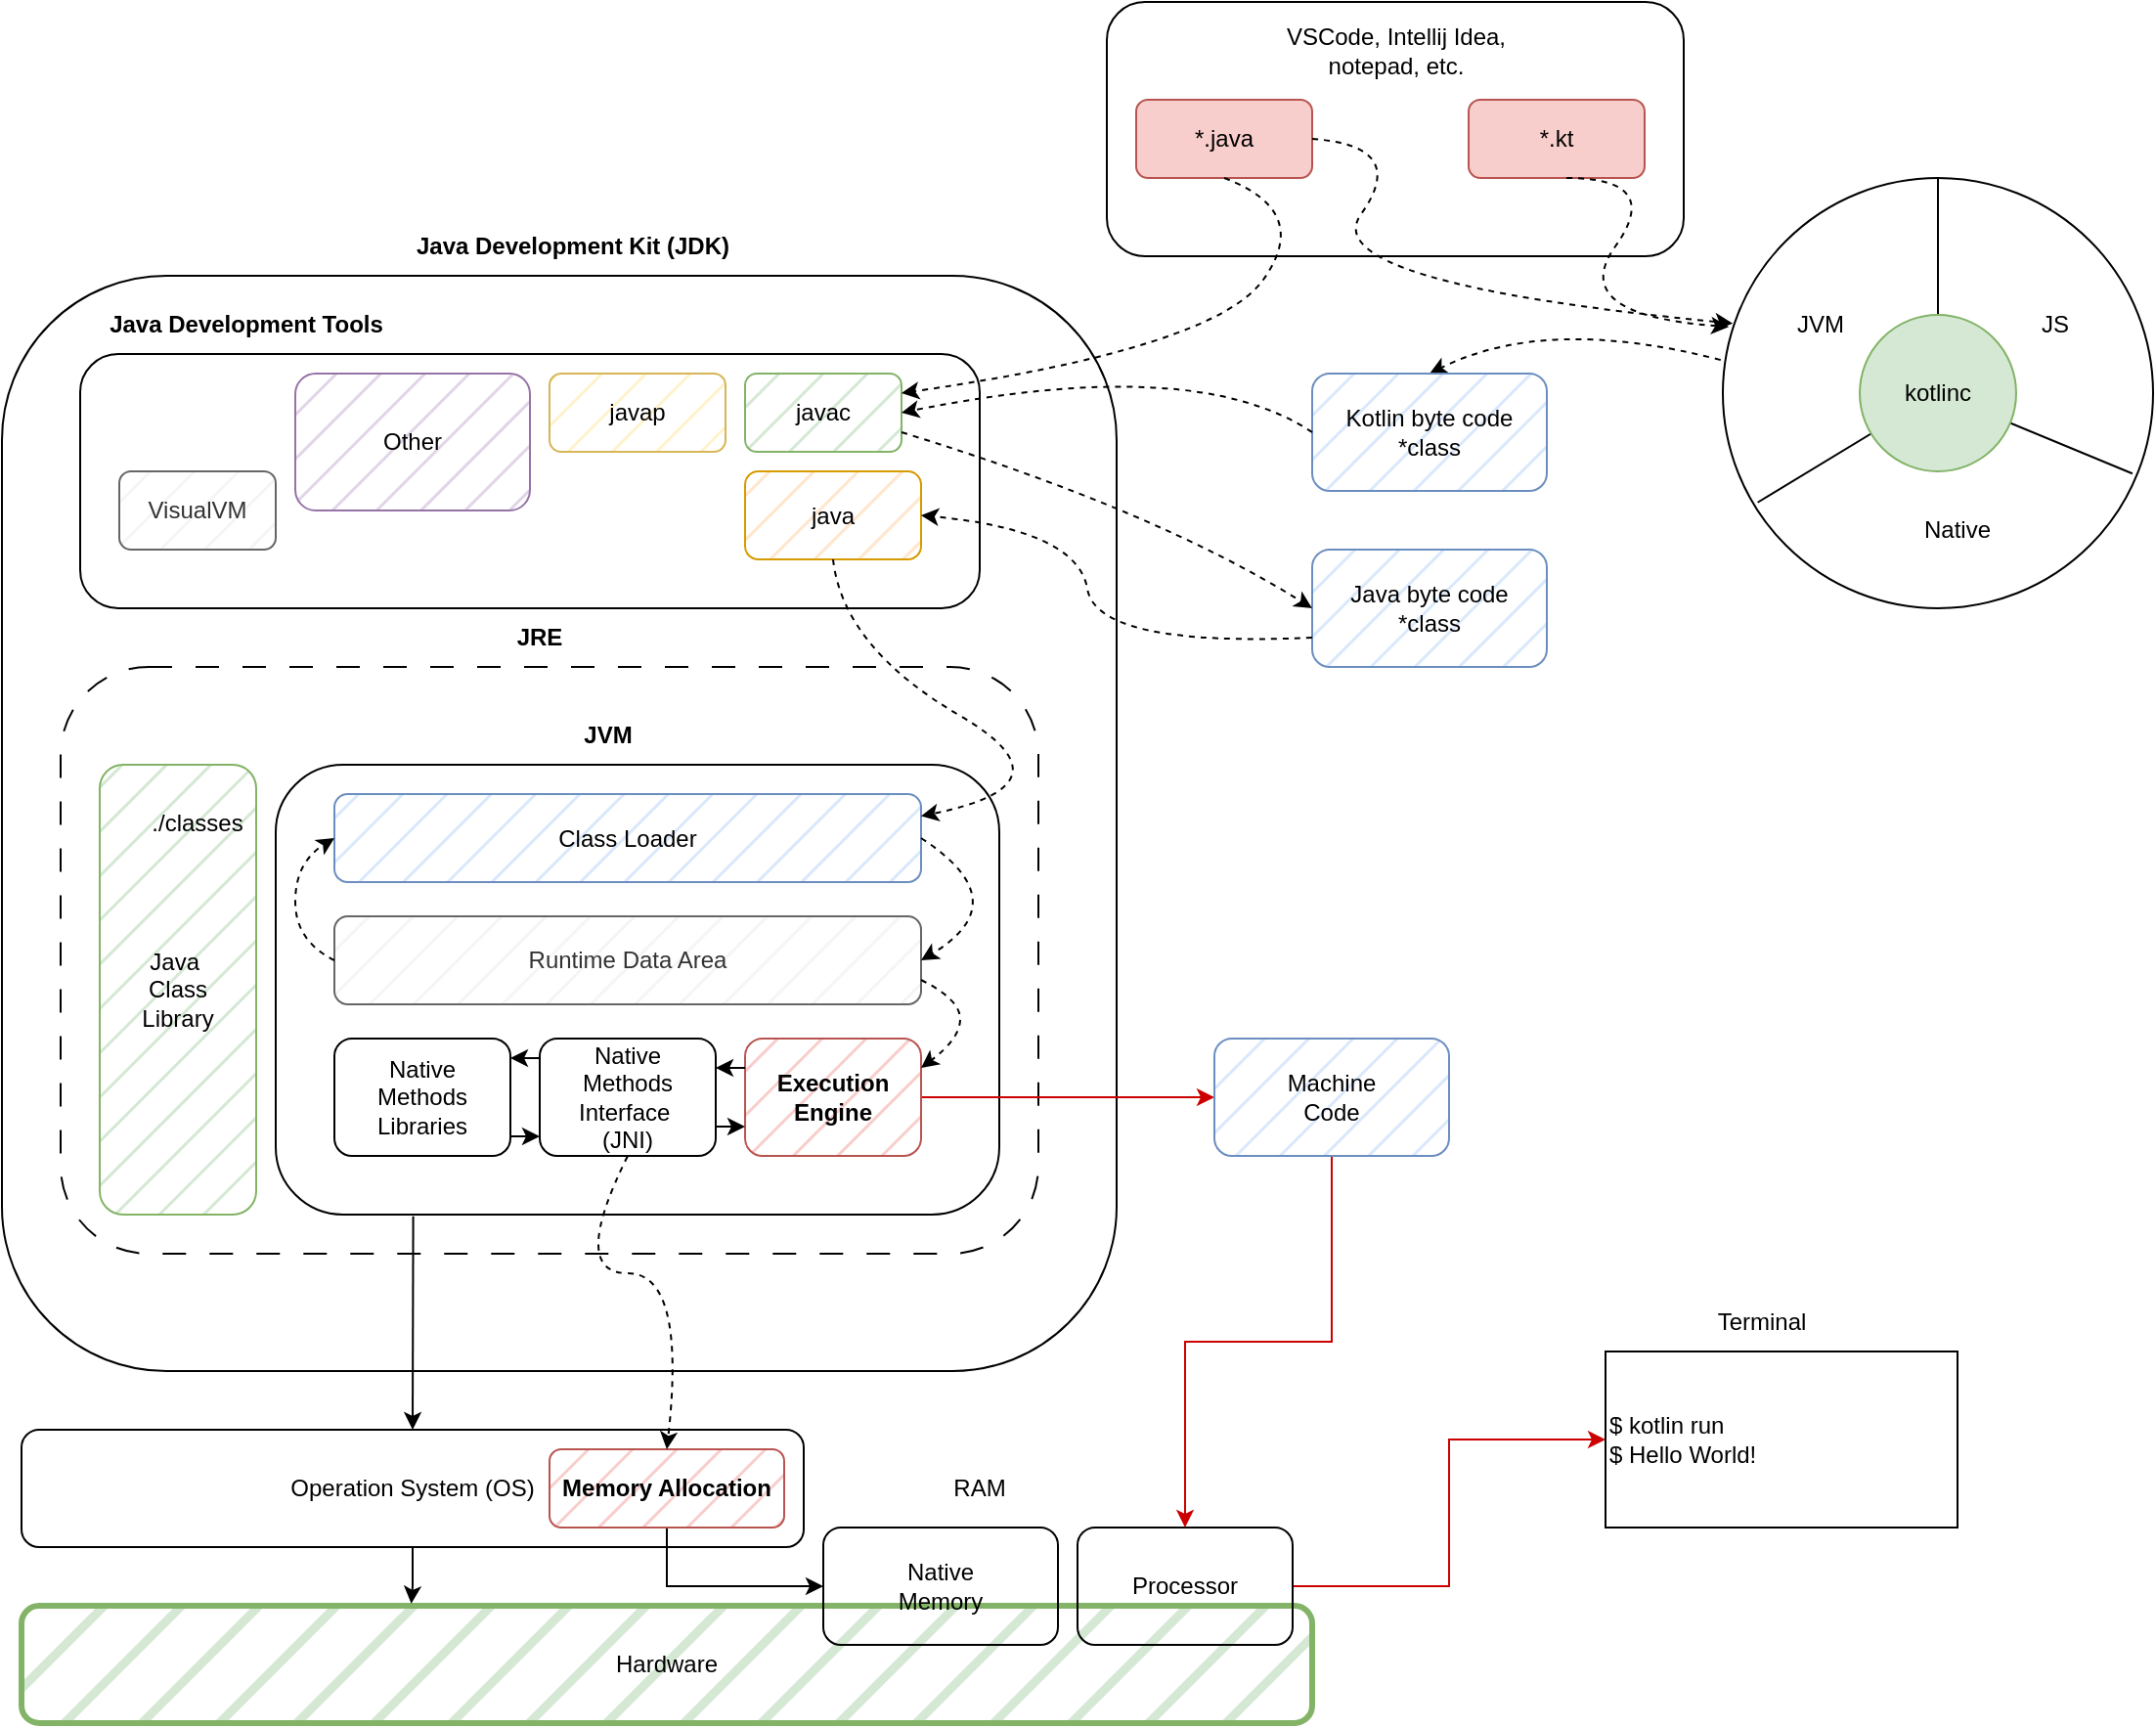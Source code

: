 <mxfile version="28.1.2">
  <diagram name="Page-1" id="xgHQANqVIuzfKsIRAlwP">
    <mxGraphModel dx="1667" dy="933" grid="1" gridSize="10" guides="1" tooltips="1" connect="1" arrows="1" fold="1" page="1" pageScale="1" pageWidth="850" pageHeight="1100" math="0" shadow="0">
      <root>
        <mxCell id="0" />
        <mxCell id="1" parent="0" />
        <mxCell id="zqpEWKELfQ2SnmQN7NkH-31" value="" style="ellipse;whiteSpace=wrap;html=1;aspect=fixed;" vertex="1" parent="1">
          <mxGeometry x="980" y="280" width="220" height="220" as="geometry" />
        </mxCell>
        <mxCell id="zqpEWKELfQ2SnmQN7NkH-1" value="" style="rounded=1;whiteSpace=wrap;html=1;" vertex="1" parent="1">
          <mxGeometry x="100" y="330" width="570" height="560" as="geometry" />
        </mxCell>
        <mxCell id="zqpEWKELfQ2SnmQN7NkH-7" value="" style="rounded=1;whiteSpace=wrap;html=1;fillColor=none;" vertex="1" parent="1">
          <mxGeometry x="140" y="370" width="460" height="130" as="geometry" />
        </mxCell>
        <mxCell id="zqpEWKELfQ2SnmQN7NkH-17" value="" style="rounded=1;whiteSpace=wrap;html=1;fillColor=none;shadow=0;" vertex="1" parent="1">
          <mxGeometry x="665" y="190" width="295" height="130" as="geometry" />
        </mxCell>
        <mxCell id="zqpEWKELfQ2SnmQN7NkH-2" value="VisualVM" style="rounded=1;whiteSpace=wrap;html=1;fillStyle=hatch;fillColor=#f5f5f5;strokeColor=#666666;fontColor=#333333;" vertex="1" parent="1">
          <mxGeometry x="160" y="430" width="80" height="40" as="geometry" />
        </mxCell>
        <mxCell id="zqpEWKELfQ2SnmQN7NkH-3" value="Other" style="rounded=1;whiteSpace=wrap;html=1;fillColor=#e1d5e7;strokeColor=#9673a6;fillStyle=hatch;" vertex="1" parent="1">
          <mxGeometry x="250" y="380" width="120" height="70" as="geometry" />
        </mxCell>
        <mxCell id="zqpEWKELfQ2SnmQN7NkH-4" value="javap" style="rounded=1;whiteSpace=wrap;html=1;fillColor=#fff2cc;strokeColor=#d6b656;fillStyle=hatch;" vertex="1" parent="1">
          <mxGeometry x="380" y="380" width="90" height="40" as="geometry" />
        </mxCell>
        <mxCell id="zqpEWKELfQ2SnmQN7NkH-5" value="java" style="rounded=1;whiteSpace=wrap;html=1;fillColor=#ffe6cc;strokeColor=#d79b00;fillStyle=hatch;" vertex="1" parent="1">
          <mxGeometry x="480" y="430" width="90" height="45" as="geometry" />
        </mxCell>
        <mxCell id="zqpEWKELfQ2SnmQN7NkH-6" value="javac" style="rounded=1;whiteSpace=wrap;html=1;fillStyle=hatch;fillColor=#d5e8d4;strokeColor=#82b366;" vertex="1" parent="1">
          <mxGeometry x="480" y="380" width="80" height="40" as="geometry" />
        </mxCell>
        <mxCell id="zqpEWKELfQ2SnmQN7NkH-8" value="&lt;b&gt;Java Development Tools&lt;/b&gt;" style="text;html=1;align=center;verticalAlign=middle;whiteSpace=wrap;rounded=0;" vertex="1" parent="1">
          <mxGeometry x="150" y="340" width="150" height="30" as="geometry" />
        </mxCell>
        <mxCell id="zqpEWKELfQ2SnmQN7NkH-9" value="&lt;b&gt;Java Development Kit (JDK)&lt;/b&gt;" style="text;html=1;align=center;verticalAlign=middle;whiteSpace=wrap;rounded=0;" vertex="1" parent="1">
          <mxGeometry x="302.5" y="300" width="177.5" height="30" as="geometry" />
        </mxCell>
        <mxCell id="zqpEWKELfQ2SnmQN7NkH-10" value="*.kt" style="rounded=1;whiteSpace=wrap;html=1;fillColor=#f8cecc;strokeColor=#b85450;" vertex="1" parent="1">
          <mxGeometry x="850" y="240" width="90" height="40" as="geometry" />
        </mxCell>
        <mxCell id="zqpEWKELfQ2SnmQN7NkH-15" value="*.java" style="rounded=1;whiteSpace=wrap;html=1;fillColor=#f8cecc;strokeColor=#b85450;" vertex="1" parent="1">
          <mxGeometry x="680" y="240" width="90" height="40" as="geometry" />
        </mxCell>
        <mxCell id="zqpEWKELfQ2SnmQN7NkH-18" value="VSCode, Intellij Idea, notepad, etc." style="text;html=1;align=center;verticalAlign=middle;whiteSpace=wrap;rounded=0;" vertex="1" parent="1">
          <mxGeometry x="752.5" y="200" width="120" height="30" as="geometry" />
        </mxCell>
        <mxCell id="zqpEWKELfQ2SnmQN7NkH-21" value="Java byte code&lt;div&gt;*class&lt;/div&gt;" style="rounded=1;whiteSpace=wrap;html=1;fillColor=#dae8fc;fillStyle=hatch;strokeColor=#6c8ebf;" vertex="1" parent="1">
          <mxGeometry x="770" y="470" width="120" height="60" as="geometry" />
        </mxCell>
        <mxCell id="zqpEWKELfQ2SnmQN7NkH-22" value="" style="curved=1;endArrow=classic;html=1;rounded=0;entryX=0.014;entryY=0.346;entryDx=0;entryDy=0;dashed=1;entryPerimeter=0;" edge="1" parent="1" target="zqpEWKELfQ2SnmQN7NkH-31">
          <mxGeometry width="50" height="50" relative="1" as="geometry">
            <mxPoint x="900" y="280" as="sourcePoint" />
            <mxPoint x="990" y="350" as="targetPoint" />
            <Array as="points">
              <mxPoint x="950" y="280" />
              <mxPoint x="900" y="350" />
            </Array>
          </mxGeometry>
        </mxCell>
        <mxCell id="zqpEWKELfQ2SnmQN7NkH-23" value="" style="curved=1;endArrow=classic;html=1;rounded=0;dashed=1;exitX=0.5;exitY=1;exitDx=0;exitDy=0;entryX=1;entryY=0.25;entryDx=0;entryDy=0;" edge="1" parent="1" source="zqpEWKELfQ2SnmQN7NkH-15" target="zqpEWKELfQ2SnmQN7NkH-6">
          <mxGeometry width="50" height="50" relative="1" as="geometry">
            <mxPoint x="720" y="297" as="sourcePoint" />
            <mxPoint x="760" y="370" as="targetPoint" />
            <Array as="points">
              <mxPoint x="770" y="297" />
              <mxPoint x="720" y="367" />
            </Array>
          </mxGeometry>
        </mxCell>
        <mxCell id="zqpEWKELfQ2SnmQN7NkH-24" value="" style="curved=1;endArrow=classic;html=1;rounded=0;exitX=-0.005;exitY=0.423;exitDx=0;exitDy=0;entryX=0.5;entryY=0;entryDx=0;entryDy=0;exitPerimeter=0;dashed=1;" edge="1" parent="1" source="zqpEWKELfQ2SnmQN7NkH-31" target="zqpEWKELfQ2SnmQN7NkH-27">
          <mxGeometry width="50" height="50" relative="1" as="geometry">
            <mxPoint x="990" y="380" as="sourcePoint" />
            <mxPoint x="880" y="360" as="targetPoint" />
            <Array as="points">
              <mxPoint x="890" y="350" />
            </Array>
          </mxGeometry>
        </mxCell>
        <mxCell id="zqpEWKELfQ2SnmQN7NkH-25" value="" style="curved=1;endArrow=classic;html=1;rounded=0;exitX=1;exitY=0.75;exitDx=0;exitDy=0;entryX=0;entryY=0.5;entryDx=0;entryDy=0;dashed=1;" edge="1" parent="1" source="zqpEWKELfQ2SnmQN7NkH-6" target="zqpEWKELfQ2SnmQN7NkH-21">
          <mxGeometry width="50" height="50" relative="1" as="geometry">
            <mxPoint x="620" y="440" as="sourcePoint" />
            <mxPoint x="670" y="390" as="targetPoint" />
            <Array as="points">
              <mxPoint x="690" y="450" />
            </Array>
          </mxGeometry>
        </mxCell>
        <mxCell id="zqpEWKELfQ2SnmQN7NkH-26" value="" style="curved=1;endArrow=classic;html=1;rounded=0;entryX=0.023;entryY=0.338;entryDx=0;entryDy=0;dashed=1;exitX=1;exitY=0.5;exitDx=0;exitDy=0;entryPerimeter=0;" edge="1" parent="1" source="zqpEWKELfQ2SnmQN7NkH-15" target="zqpEWKELfQ2SnmQN7NkH-31">
          <mxGeometry width="50" height="50" relative="1" as="geometry">
            <mxPoint x="770" y="263.5" as="sourcePoint" />
            <mxPoint x="990" y="350" as="targetPoint" />
            <Array as="points">
              <mxPoint x="820" y="263.5" />
              <mxPoint x="770" y="333.5" />
            </Array>
          </mxGeometry>
        </mxCell>
        <mxCell id="zqpEWKELfQ2SnmQN7NkH-27" value="Kotlin byte code&lt;div&gt;*class&lt;/div&gt;" style="rounded=1;whiteSpace=wrap;html=1;fillColor=#dae8fc;fillStyle=hatch;strokeColor=#6c8ebf;" vertex="1" parent="1">
          <mxGeometry x="770" y="380" width="120" height="60" as="geometry" />
        </mxCell>
        <mxCell id="zqpEWKELfQ2SnmQN7NkH-28" value="" style="curved=1;endArrow=classic;html=1;rounded=0;exitX=0;exitY=0.5;exitDx=0;exitDy=0;entryX=1;entryY=0.5;entryDx=0;entryDy=0;dashed=1;" edge="1" parent="1" source="zqpEWKELfQ2SnmQN7NkH-27" target="zqpEWKELfQ2SnmQN7NkH-6">
          <mxGeometry width="50" height="50" relative="1" as="geometry">
            <mxPoint x="800" y="400" as="sourcePoint" />
            <mxPoint x="700" y="400" as="targetPoint" />
            <Array as="points">
              <mxPoint x="710" y="370" />
            </Array>
          </mxGeometry>
        </mxCell>
        <mxCell id="zqpEWKELfQ2SnmQN7NkH-32" value="" style="endArrow=none;html=1;rounded=0;entryX=0.5;entryY=0;entryDx=0;entryDy=0;" edge="1" parent="1" source="zqpEWKELfQ2SnmQN7NkH-29" target="zqpEWKELfQ2SnmQN7NkH-31">
          <mxGeometry width="50" height="50" relative="1" as="geometry">
            <mxPoint x="1090" y="390" as="sourcePoint" />
            <mxPoint x="1140" y="350" as="targetPoint" />
          </mxGeometry>
        </mxCell>
        <mxCell id="zqpEWKELfQ2SnmQN7NkH-33" value="" style="endArrow=none;html=1;rounded=0;exitX=0.081;exitY=0.754;exitDx=0;exitDy=0;exitPerimeter=0;" edge="1" parent="1" source="zqpEWKELfQ2SnmQN7NkH-31">
          <mxGeometry width="50" height="50" relative="1" as="geometry">
            <mxPoint x="1080" y="450" as="sourcePoint" />
            <mxPoint x="1090" y="390" as="targetPoint" />
          </mxGeometry>
        </mxCell>
        <mxCell id="zqpEWKELfQ2SnmQN7NkH-34" value="" style="endArrow=none;html=1;rounded=0;exitX=0.952;exitY=0.687;exitDx=0;exitDy=0;exitPerimeter=0;" edge="1" parent="1" source="zqpEWKELfQ2SnmQN7NkH-31">
          <mxGeometry width="50" height="50" relative="1" as="geometry">
            <mxPoint x="1190.1" y="424.22" as="sourcePoint" />
            <mxPoint x="1090" y="390" as="targetPoint" />
          </mxGeometry>
        </mxCell>
        <mxCell id="zqpEWKELfQ2SnmQN7NkH-35" value="" style="endArrow=none;html=1;rounded=0;entryX=0.5;entryY=0;entryDx=0;entryDy=0;" edge="1" parent="1" target="zqpEWKELfQ2SnmQN7NkH-29">
          <mxGeometry width="50" height="50" relative="1" as="geometry">
            <mxPoint x="1090" y="390" as="sourcePoint" />
            <mxPoint x="1090" y="280" as="targetPoint" />
          </mxGeometry>
        </mxCell>
        <mxCell id="zqpEWKELfQ2SnmQN7NkH-29" value="kotlinc" style="ellipse;whiteSpace=wrap;html=1;aspect=fixed;fillStyle=auto;fillColor=#d5e8d4;strokeColor=#82b366;" vertex="1" parent="1">
          <mxGeometry x="1050" y="350" width="80" height="80" as="geometry" />
        </mxCell>
        <mxCell id="zqpEWKELfQ2SnmQN7NkH-36" value="JVM" style="text;html=1;align=center;verticalAlign=middle;whiteSpace=wrap;rounded=0;" vertex="1" parent="1">
          <mxGeometry x="1000" y="340" width="60" height="30" as="geometry" />
        </mxCell>
        <mxCell id="zqpEWKELfQ2SnmQN7NkH-37" value="JS" style="text;html=1;align=center;verticalAlign=middle;whiteSpace=wrap;rounded=0;" vertex="1" parent="1">
          <mxGeometry x="1120" y="340" width="60" height="30" as="geometry" />
        </mxCell>
        <mxCell id="zqpEWKELfQ2SnmQN7NkH-38" value="Native" style="text;html=1;align=center;verticalAlign=middle;whiteSpace=wrap;rounded=0;" vertex="1" parent="1">
          <mxGeometry x="1070" y="445" width="60" height="30" as="geometry" />
        </mxCell>
        <mxCell id="zqpEWKELfQ2SnmQN7NkH-39" value="" style="rounded=1;whiteSpace=wrap;html=1;dashed=1;dashPattern=12 12;" vertex="1" parent="1">
          <mxGeometry x="130" y="530" width="500" height="300" as="geometry" />
        </mxCell>
        <mxCell id="zqpEWKELfQ2SnmQN7NkH-40" value="&lt;b&gt;JRE&lt;/b&gt;" style="text;html=1;align=center;verticalAlign=middle;whiteSpace=wrap;rounded=0;" vertex="1" parent="1">
          <mxGeometry x="345" y="500" width="60" height="30" as="geometry" />
        </mxCell>
        <mxCell id="zqpEWKELfQ2SnmQN7NkH-41" value="Java&amp;nbsp;&lt;div&gt;Class&lt;br&gt;Library&lt;/div&gt;" style="rounded=1;whiteSpace=wrap;html=1;fillStyle=hatch;fillColor=#d5e8d4;strokeColor=#82b366;" vertex="1" parent="1">
          <mxGeometry x="150" y="580" width="80" height="230" as="geometry" />
        </mxCell>
        <mxCell id="zqpEWKELfQ2SnmQN7NkH-42" value="./classes" style="text;html=1;align=center;verticalAlign=middle;whiteSpace=wrap;rounded=0;" vertex="1" parent="1">
          <mxGeometry x="170" y="595" width="60" height="30" as="geometry" />
        </mxCell>
        <mxCell id="zqpEWKELfQ2SnmQN7NkH-43" value="" style="rounded=1;whiteSpace=wrap;html=1;" vertex="1" parent="1">
          <mxGeometry x="240" y="580" width="370" height="230" as="geometry" />
        </mxCell>
        <mxCell id="zqpEWKELfQ2SnmQN7NkH-44" value="&lt;b&gt;JVM&lt;/b&gt;" style="text;html=1;align=center;verticalAlign=middle;whiteSpace=wrap;rounded=0;" vertex="1" parent="1">
          <mxGeometry x="380" y="550" width="60" height="30" as="geometry" />
        </mxCell>
        <mxCell id="zqpEWKELfQ2SnmQN7NkH-45" value="Class Loader" style="rounded=1;whiteSpace=wrap;html=1;fillColor=#dae8fc;strokeColor=#6c8ebf;fillStyle=hatch;" vertex="1" parent="1">
          <mxGeometry x="270" y="595" width="300" height="45" as="geometry" />
        </mxCell>
        <mxCell id="zqpEWKELfQ2SnmQN7NkH-46" value="Runtime Data Area" style="rounded=1;whiteSpace=wrap;html=1;fillColor=#f5f5f5;fontColor=#333333;strokeColor=#666666;fillStyle=hatch;" vertex="1" parent="1">
          <mxGeometry x="270" y="657.5" width="300" height="45" as="geometry" />
        </mxCell>
        <mxCell id="zqpEWKELfQ2SnmQN7NkH-47" value="Native&lt;div&gt;Methods&lt;br&gt;Libraries&lt;/div&gt;" style="rounded=1;whiteSpace=wrap;html=1;" vertex="1" parent="1">
          <mxGeometry x="270" y="720" width="90" height="60" as="geometry" />
        </mxCell>
        <mxCell id="zqpEWKELfQ2SnmQN7NkH-48" value="Native&lt;div&gt;Methods&lt;br&gt;Interface&amp;nbsp;&lt;/div&gt;&lt;div&gt;(JNI)&lt;/div&gt;" style="rounded=1;whiteSpace=wrap;html=1;" vertex="1" parent="1">
          <mxGeometry x="375" y="720" width="90" height="60" as="geometry" />
        </mxCell>
        <mxCell id="zqpEWKELfQ2SnmQN7NkH-64" style="edgeStyle=orthogonalEdgeStyle;rounded=0;orthogonalLoop=1;jettySize=auto;html=1;entryX=0;entryY=0.5;entryDx=0;entryDy=0;strokeColor=#CC0000;" edge="1" parent="1" source="zqpEWKELfQ2SnmQN7NkH-49" target="zqpEWKELfQ2SnmQN7NkH-55">
          <mxGeometry relative="1" as="geometry" />
        </mxCell>
        <mxCell id="zqpEWKELfQ2SnmQN7NkH-49" value="&lt;b&gt;Execution&lt;/b&gt;&lt;div&gt;&lt;b&gt;Engine&lt;/b&gt;&lt;/div&gt;" style="rounded=1;whiteSpace=wrap;html=1;fillColor=#f8cecc;strokeColor=#b85450;fillStyle=hatch;" vertex="1" parent="1">
          <mxGeometry x="480" y="720" width="90" height="60" as="geometry" />
        </mxCell>
        <mxCell id="zqpEWKELfQ2SnmQN7NkH-50" value="Operation System (OS)" style="rounded=1;whiteSpace=wrap;html=1;" vertex="1" parent="1">
          <mxGeometry x="110" y="920" width="400" height="60" as="geometry" />
        </mxCell>
        <mxCell id="zqpEWKELfQ2SnmQN7NkH-51" value="Hardware" style="rounded=1;whiteSpace=wrap;html=1;fillColor=#d5e8d4;strokeColor=#82b366;fillStyle=hatch;strokeWidth=3;" vertex="1" parent="1">
          <mxGeometry x="110" y="1010" width="660" height="60" as="geometry" />
        </mxCell>
        <mxCell id="zqpEWKELfQ2SnmQN7NkH-76" style="edgeStyle=orthogonalEdgeStyle;rounded=0;orthogonalLoop=1;jettySize=auto;html=1;entryX=0;entryY=0.5;entryDx=0;entryDy=0;" edge="1" parent="1" source="zqpEWKELfQ2SnmQN7NkH-52" target="zqpEWKELfQ2SnmQN7NkH-53">
          <mxGeometry relative="1" as="geometry">
            <mxPoint x="490" y="990" as="targetPoint" />
            <Array as="points">
              <mxPoint x="440" y="1000" />
            </Array>
          </mxGeometry>
        </mxCell>
        <mxCell id="zqpEWKELfQ2SnmQN7NkH-52" value="&lt;b&gt;Memory Allocation&lt;/b&gt;" style="rounded=1;whiteSpace=wrap;html=1;fillColor=#f8cecc;strokeColor=#b85450;fillStyle=hatch;" vertex="1" parent="1">
          <mxGeometry x="380" y="930" width="120" height="40" as="geometry" />
        </mxCell>
        <mxCell id="zqpEWKELfQ2SnmQN7NkH-53" value="Native&lt;div&gt;Memory&lt;/div&gt;" style="rounded=1;whiteSpace=wrap;html=1;fillColor=none;" vertex="1" parent="1">
          <mxGeometry x="520" y="970" width="120" height="60" as="geometry" />
        </mxCell>
        <mxCell id="zqpEWKELfQ2SnmQN7NkH-67" style="edgeStyle=orthogonalEdgeStyle;rounded=0;orthogonalLoop=1;jettySize=auto;html=1;entryX=0;entryY=0.5;entryDx=0;entryDy=0;strokeColor=#CC0000;" edge="1" parent="1" source="zqpEWKELfQ2SnmQN7NkH-54" target="zqpEWKELfQ2SnmQN7NkH-57">
          <mxGeometry relative="1" as="geometry" />
        </mxCell>
        <mxCell id="zqpEWKELfQ2SnmQN7NkH-54" value="Processor" style="rounded=1;whiteSpace=wrap;html=1;fillColor=none;" vertex="1" parent="1">
          <mxGeometry x="650" y="970" width="110" height="60" as="geometry" />
        </mxCell>
        <mxCell id="zqpEWKELfQ2SnmQN7NkH-65" style="edgeStyle=orthogonalEdgeStyle;rounded=0;orthogonalLoop=1;jettySize=auto;html=1;strokeColor=#CC0000;" edge="1" parent="1" source="zqpEWKELfQ2SnmQN7NkH-55" target="zqpEWKELfQ2SnmQN7NkH-54">
          <mxGeometry relative="1" as="geometry" />
        </mxCell>
        <mxCell id="zqpEWKELfQ2SnmQN7NkH-55" value="Machine&lt;div&gt;Code&lt;/div&gt;" style="rounded=1;whiteSpace=wrap;html=1;fillColor=#dae8fc;fillStyle=hatch;strokeColor=#6c8ebf;" vertex="1" parent="1">
          <mxGeometry x="720" y="720" width="120" height="60" as="geometry" />
        </mxCell>
        <mxCell id="zqpEWKELfQ2SnmQN7NkH-57" value="&lt;div&gt;$ kotlin run&lt;/div&gt;&lt;div&gt;&lt;span style=&quot;background-color: transparent; color: light-dark(rgb(0, 0, 0), rgb(255, 255, 255));&quot;&gt;$ Hello World!&lt;/span&gt;&lt;/div&gt;" style="rounded=0;whiteSpace=wrap;html=1;align=left;" vertex="1" parent="1">
          <mxGeometry x="920" y="880" width="180" height="90" as="geometry" />
        </mxCell>
        <mxCell id="zqpEWKELfQ2SnmQN7NkH-58" value="Terminal" style="text;html=1;align=center;verticalAlign=middle;whiteSpace=wrap;rounded=0;" vertex="1" parent="1">
          <mxGeometry x="970" y="850" width="60" height="30" as="geometry" />
        </mxCell>
        <mxCell id="zqpEWKELfQ2SnmQN7NkH-59" value="" style="curved=1;endArrow=classic;html=1;rounded=0;exitX=0;exitY=0.75;exitDx=0;exitDy=0;entryX=1;entryY=0.5;entryDx=0;entryDy=0;dashed=1;" edge="1" parent="1" source="zqpEWKELfQ2SnmQN7NkH-21" target="zqpEWKELfQ2SnmQN7NkH-5">
          <mxGeometry width="50" height="50" relative="1" as="geometry">
            <mxPoint x="690" y="540" as="sourcePoint" />
            <mxPoint x="740" y="490" as="targetPoint" />
            <Array as="points">
              <mxPoint x="660" y="520" />
              <mxPoint x="650" y="460" />
            </Array>
          </mxGeometry>
        </mxCell>
        <mxCell id="zqpEWKELfQ2SnmQN7NkH-60" value="" style="curved=1;endArrow=classic;html=1;rounded=0;exitX=0.5;exitY=1;exitDx=0;exitDy=0;entryX=1;entryY=0.25;entryDx=0;entryDy=0;dashed=1;" edge="1" parent="1" source="zqpEWKELfQ2SnmQN7NkH-5" target="zqpEWKELfQ2SnmQN7NkH-45">
          <mxGeometry width="50" height="50" relative="1" as="geometry">
            <mxPoint x="690" y="590" as="sourcePoint" />
            <mxPoint x="740" y="540" as="targetPoint" />
            <Array as="points">
              <mxPoint x="530" y="520" />
              <mxPoint x="650" y="590" />
            </Array>
          </mxGeometry>
        </mxCell>
        <mxCell id="zqpEWKELfQ2SnmQN7NkH-61" value="" style="curved=1;endArrow=classic;html=1;rounded=0;exitX=0;exitY=0.5;exitDx=0;exitDy=0;entryX=0;entryY=0.5;entryDx=0;entryDy=0;dashed=1;" edge="1" parent="1" source="zqpEWKELfQ2SnmQN7NkH-46" target="zqpEWKELfQ2SnmQN7NkH-45">
          <mxGeometry width="50" height="50" relative="1" as="geometry">
            <mxPoint x="250" y="660" as="sourcePoint" />
            <mxPoint x="300" y="610" as="targetPoint" />
            <Array as="points">
              <mxPoint x="250" y="670" />
              <mxPoint x="250" y="630" />
            </Array>
          </mxGeometry>
        </mxCell>
        <mxCell id="zqpEWKELfQ2SnmQN7NkH-62" value="" style="curved=1;endArrow=classic;html=1;rounded=0;exitX=1;exitY=0.5;exitDx=0;exitDy=0;entryX=1;entryY=0.5;entryDx=0;entryDy=0;dashed=1;" edge="1" parent="1" source="zqpEWKELfQ2SnmQN7NkH-45" target="zqpEWKELfQ2SnmQN7NkH-46">
          <mxGeometry width="50" height="50" relative="1" as="geometry">
            <mxPoint x="600" y="650" as="sourcePoint" />
            <mxPoint x="650" y="600" as="targetPoint" />
            <Array as="points">
              <mxPoint x="620" y="650" />
            </Array>
          </mxGeometry>
        </mxCell>
        <mxCell id="zqpEWKELfQ2SnmQN7NkH-63" value="" style="curved=1;endArrow=classic;html=1;rounded=0;exitX=1;exitY=0.5;exitDx=0;exitDy=0;entryX=1;entryY=0.25;entryDx=0;entryDy=0;dashed=1;" edge="1" parent="1" target="zqpEWKELfQ2SnmQN7NkH-49">
          <mxGeometry width="50" height="50" relative="1" as="geometry">
            <mxPoint x="570" y="690" as="sourcePoint" />
            <mxPoint x="570" y="752" as="targetPoint" />
            <Array as="points">
              <mxPoint x="590" y="700" />
              <mxPoint x="590" y="720" />
            </Array>
          </mxGeometry>
        </mxCell>
        <mxCell id="zqpEWKELfQ2SnmQN7NkH-69" value="" style="endArrow=classic;html=1;rounded=0;exitX=1;exitY=0.75;exitDx=0;exitDy=0;entryX=0;entryY=0.75;entryDx=0;entryDy=0;" edge="1" parent="1" source="zqpEWKELfQ2SnmQN7NkH-48" target="zqpEWKELfQ2SnmQN7NkH-49">
          <mxGeometry width="50" height="50" relative="1" as="geometry">
            <mxPoint x="470" y="760" as="sourcePoint" />
            <mxPoint x="520" y="710" as="targetPoint" />
          </mxGeometry>
        </mxCell>
        <mxCell id="zqpEWKELfQ2SnmQN7NkH-70" value="" style="endArrow=classic;html=1;rounded=0;exitX=0;exitY=0.25;exitDx=0;exitDy=0;entryX=1;entryY=0.25;entryDx=0;entryDy=0;" edge="1" parent="1" source="zqpEWKELfQ2SnmQN7NkH-49" target="zqpEWKELfQ2SnmQN7NkH-48">
          <mxGeometry width="50" height="50" relative="1" as="geometry">
            <mxPoint x="480" y="740" as="sourcePoint" />
            <mxPoint x="530" y="690" as="targetPoint" />
          </mxGeometry>
        </mxCell>
        <mxCell id="zqpEWKELfQ2SnmQN7NkH-71" value="" style="endArrow=classic;html=1;rounded=0;exitX=1;exitY=0.75;exitDx=0;exitDy=0;entryX=0;entryY=0.75;entryDx=0;entryDy=0;" edge="1" parent="1">
          <mxGeometry width="50" height="50" relative="1" as="geometry">
            <mxPoint x="360" y="770" as="sourcePoint" />
            <mxPoint x="375" y="770" as="targetPoint" />
          </mxGeometry>
        </mxCell>
        <mxCell id="zqpEWKELfQ2SnmQN7NkH-72" value="" style="endArrow=classic;html=1;rounded=0;exitX=0;exitY=0.25;exitDx=0;exitDy=0;entryX=1;entryY=0.25;entryDx=0;entryDy=0;" edge="1" parent="1">
          <mxGeometry width="50" height="50" relative="1" as="geometry">
            <mxPoint x="375" y="730" as="sourcePoint" />
            <mxPoint x="360" y="730" as="targetPoint" />
          </mxGeometry>
        </mxCell>
        <mxCell id="zqpEWKELfQ2SnmQN7NkH-73" value="" style="endArrow=classic;html=1;rounded=0;entryX=0.5;entryY=0;entryDx=0;entryDy=0;exitX=0.19;exitY=1.004;exitDx=0;exitDy=0;exitPerimeter=0;" edge="1" parent="1" source="zqpEWKELfQ2SnmQN7NkH-43" target="zqpEWKELfQ2SnmQN7NkH-50">
          <mxGeometry width="50" height="50" relative="1" as="geometry">
            <mxPoint x="320" y="810" as="sourcePoint" />
            <mxPoint x="370" y="760" as="targetPoint" />
          </mxGeometry>
        </mxCell>
        <mxCell id="zqpEWKELfQ2SnmQN7NkH-74" value="" style="curved=1;endArrow=classic;html=1;rounded=0;exitX=0.5;exitY=1;exitDx=0;exitDy=0;entryX=0.5;entryY=0;entryDx=0;entryDy=0;dashed=1;" edge="1" parent="1" source="zqpEWKELfQ2SnmQN7NkH-48" target="zqpEWKELfQ2SnmQN7NkH-52">
          <mxGeometry width="50" height="50" relative="1" as="geometry">
            <mxPoint x="440" y="850" as="sourcePoint" />
            <mxPoint x="490" y="800" as="targetPoint" />
            <Array as="points">
              <mxPoint x="390" y="840" />
              <mxPoint x="450" y="840" />
            </Array>
          </mxGeometry>
        </mxCell>
        <mxCell id="zqpEWKELfQ2SnmQN7NkH-75" style="edgeStyle=orthogonalEdgeStyle;rounded=0;orthogonalLoop=1;jettySize=auto;html=1;entryX=0.302;entryY=-0.018;entryDx=0;entryDy=0;entryPerimeter=0;" edge="1" parent="1" source="zqpEWKELfQ2SnmQN7NkH-50" target="zqpEWKELfQ2SnmQN7NkH-51">
          <mxGeometry relative="1" as="geometry" />
        </mxCell>
        <mxCell id="zqpEWKELfQ2SnmQN7NkH-77" value="RAM" style="text;html=1;align=center;verticalAlign=middle;whiteSpace=wrap;rounded=0;" vertex="1" parent="1">
          <mxGeometry x="570" y="935" width="60" height="30" as="geometry" />
        </mxCell>
      </root>
    </mxGraphModel>
  </diagram>
</mxfile>
